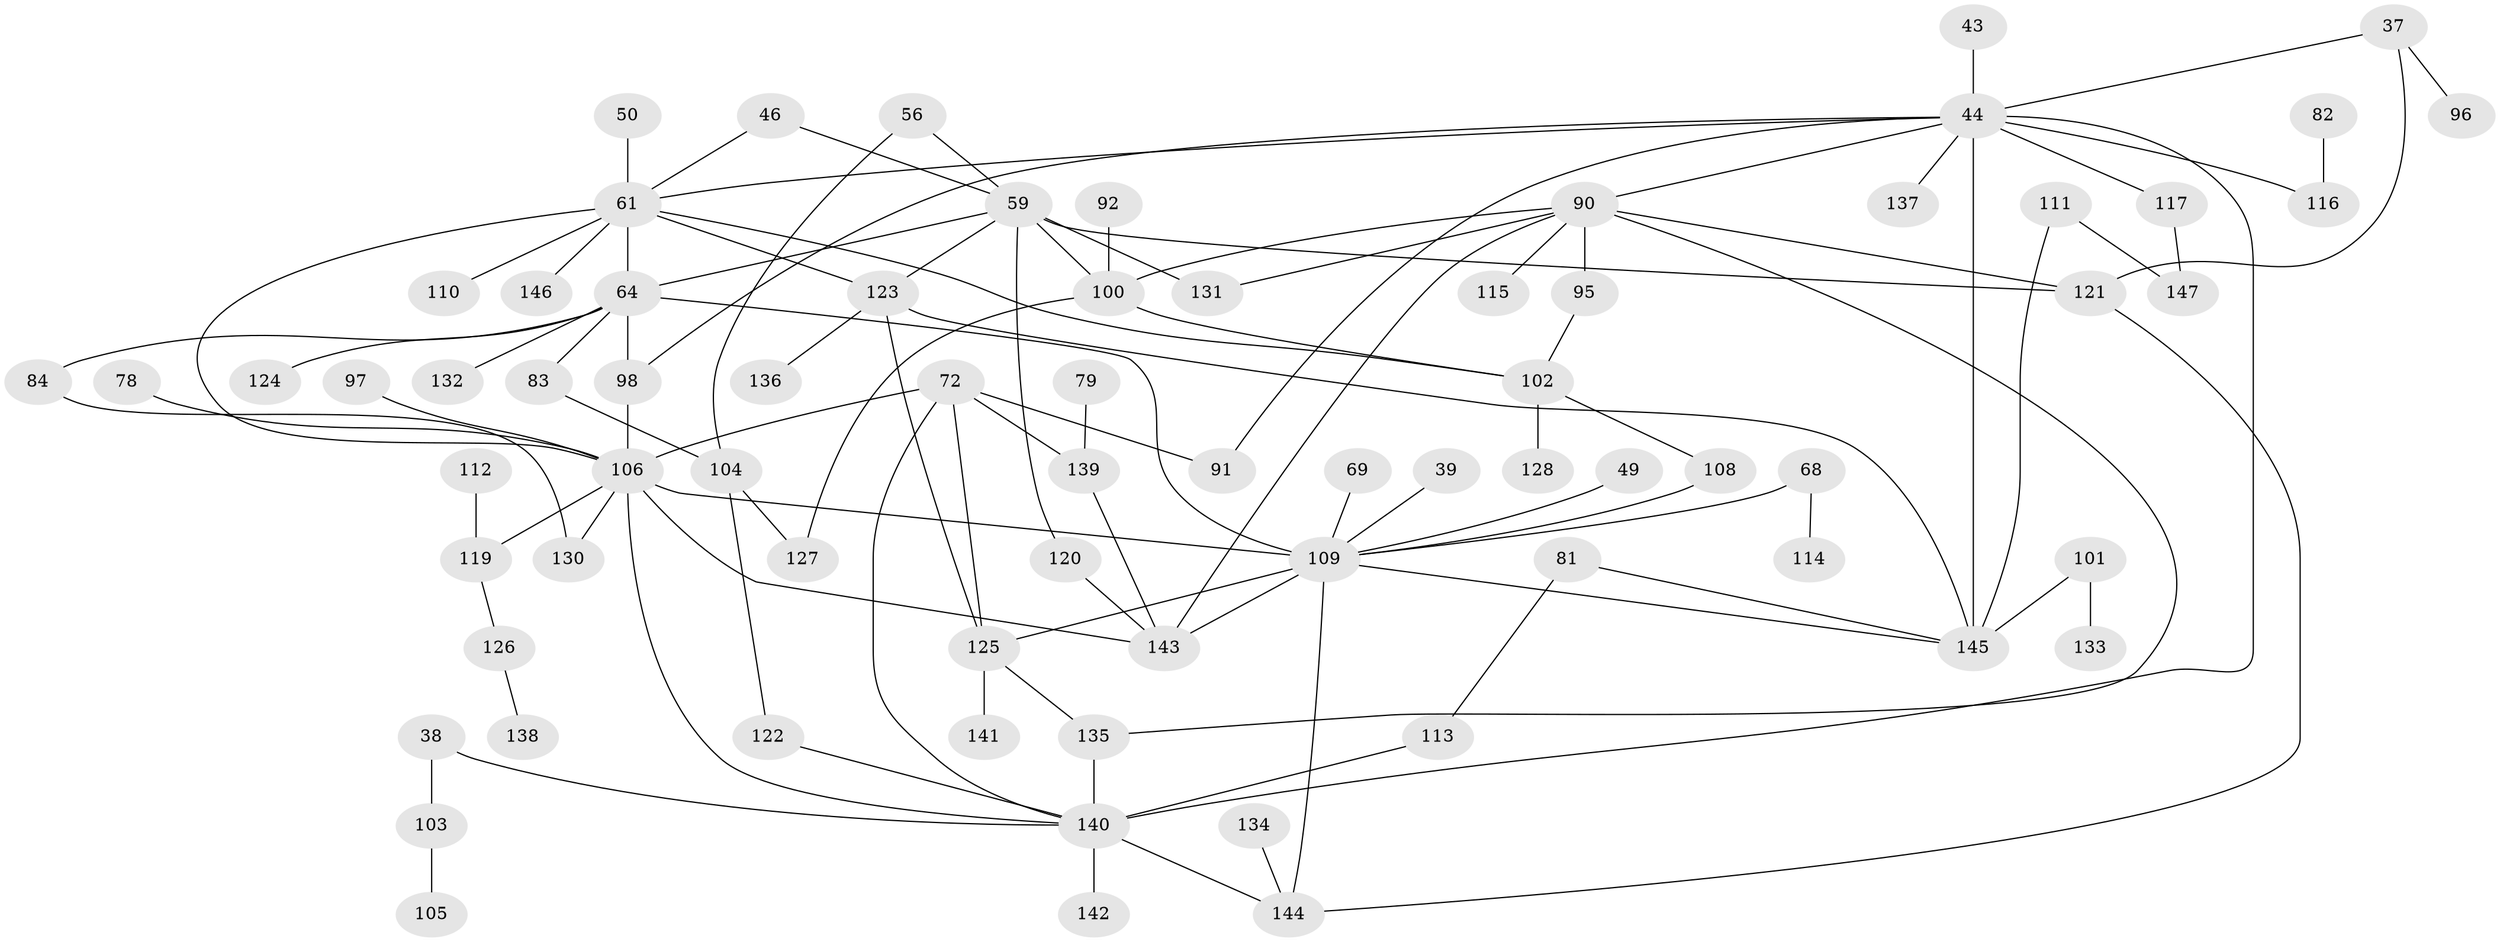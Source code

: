 // original degree distribution, {3: 0.2108843537414966, 6: 0.02040816326530612, 8: 0.013605442176870748, 7: 0.02040816326530612, 4: 0.1360544217687075, 5: 0.061224489795918366, 2: 0.3129251700680272, 1: 0.22448979591836735}
// Generated by graph-tools (version 1.1) at 2025/41/03/09/25 04:41:52]
// undirected, 73 vertices, 105 edges
graph export_dot {
graph [start="1"]
  node [color=gray90,style=filled];
  37;
  38;
  39;
  43;
  44 [super="+32"];
  46;
  49 [super="+26"];
  50;
  56;
  59 [super="+19"];
  61 [super="+14+5+54"];
  64 [super="+3+6+25"];
  68;
  69;
  72 [super="+33"];
  78;
  79;
  81;
  82;
  83;
  84;
  90 [super="+73+63+70"];
  91;
  92;
  95;
  96;
  97;
  98 [super="+94"];
  100 [super="+45+75"];
  101;
  102 [super="+71"];
  103;
  104;
  105;
  106 [super="+41+60+11"];
  108;
  109 [super="+66+51+21+99"];
  110;
  111;
  112;
  113;
  114;
  115;
  116 [super="+57"];
  117;
  119 [super="+85"];
  120;
  121 [super="+107"];
  122;
  123 [super="+20+86"];
  124;
  125;
  126;
  127;
  128;
  130;
  131 [super="+88"];
  132;
  133;
  134;
  135 [super="+87+93"];
  136;
  137;
  138;
  139 [super="+76"];
  140 [super="+77+12+89"];
  141;
  142;
  143 [super="+129"];
  144 [super="+118"];
  145 [super="+18+67+52"];
  146;
  147;
  37 -- 96;
  37 -- 121 [weight=2];
  37 -- 44 [weight=2];
  38 -- 103;
  38 -- 140;
  39 -- 109;
  43 -- 44;
  44 -- 98;
  44 -- 91;
  44 -- 137;
  44 -- 140 [weight=3];
  44 -- 145 [weight=3];
  44 -- 117;
  44 -- 61;
  44 -- 116;
  44 -- 90 [weight=2];
  46 -- 59;
  46 -- 61;
  49 -- 109;
  50 -- 61;
  56 -- 104;
  56 -- 59;
  59 -- 120;
  59 -- 121 [weight=2];
  59 -- 64;
  59 -- 123;
  59 -- 100;
  59 -- 131;
  61 -- 110;
  61 -- 64 [weight=2];
  61 -- 146;
  61 -- 102;
  61 -- 123;
  61 -- 106 [weight=2];
  64 -- 83;
  64 -- 124;
  64 -- 132;
  64 -- 84;
  64 -- 109 [weight=4];
  64 -- 98;
  68 -- 114;
  68 -- 109;
  69 -- 109;
  72 -- 91;
  72 -- 139 [weight=2];
  72 -- 106;
  72 -- 140;
  72 -- 125;
  78 -- 106;
  79 -- 139;
  81 -- 113;
  81 -- 145;
  82 -- 116;
  83 -- 104;
  84 -- 130;
  90 -- 121;
  90 -- 115;
  90 -- 143;
  90 -- 100;
  90 -- 95;
  90 -- 131;
  90 -- 135;
  92 -- 100;
  95 -- 102;
  97 -- 106;
  98 -- 106;
  100 -- 102;
  100 -- 127;
  101 -- 133;
  101 -- 145;
  102 -- 108;
  102 -- 128;
  103 -- 105;
  104 -- 122;
  104 -- 127;
  106 -- 119 [weight=2];
  106 -- 109 [weight=3];
  106 -- 130;
  106 -- 140 [weight=2];
  106 -- 143;
  108 -- 109;
  109 -- 145 [weight=2];
  109 -- 143 [weight=2];
  109 -- 125;
  109 -- 144;
  111 -- 147;
  111 -- 145;
  112 -- 119;
  113 -- 140;
  117 -- 147;
  119 -- 126;
  120 -- 143;
  121 -- 144;
  122 -- 140;
  123 -- 136;
  123 -- 125;
  123 -- 145;
  125 -- 135;
  125 -- 141;
  126 -- 138;
  134 -- 144;
  135 -- 140;
  139 -- 143;
  140 -- 142;
  140 -- 144;
}
